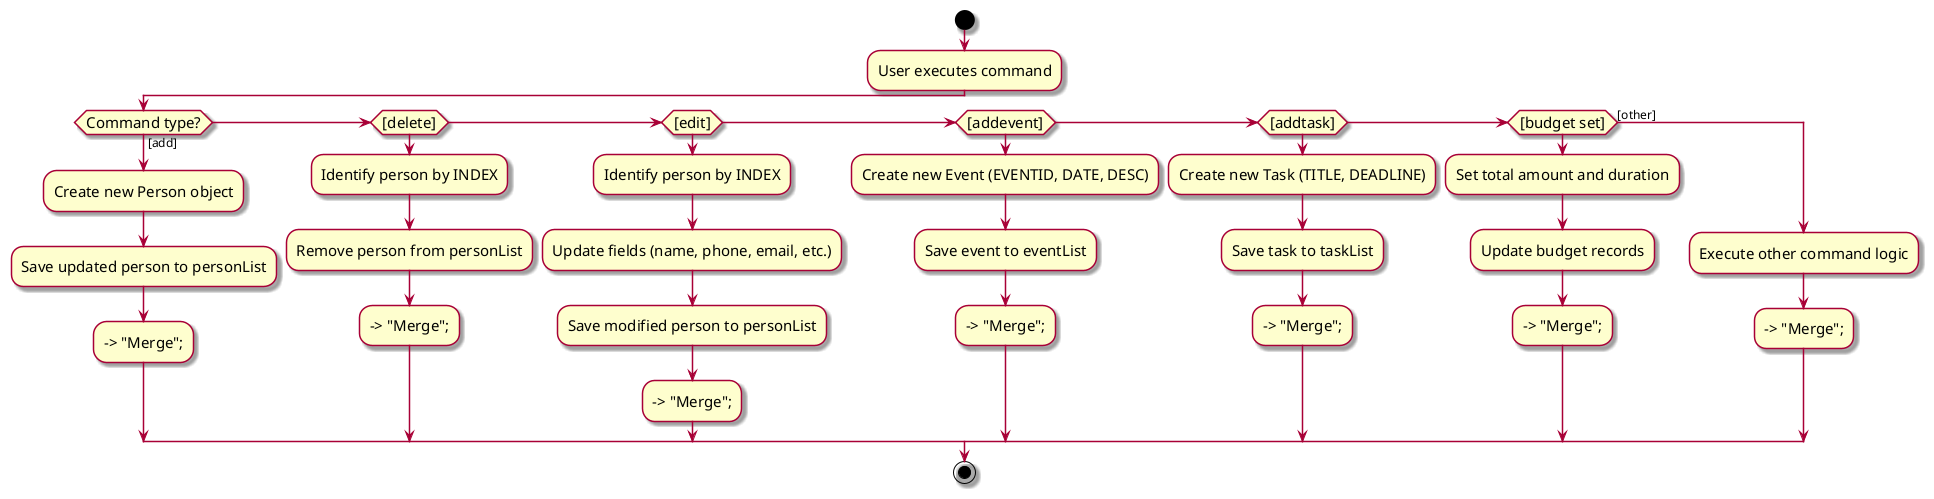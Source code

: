 @startuml
skin rose
skinparam ActivityFontSize 15
skinparam ArrowFontSize 12
start
:User executes command;

'Since the beta syntax does not support placing the condition outside the
'diamond we place it as the true branch instead.

if (Command type?) then ([add])
  :Create new Person object;
  :Save updated person to personList;
  --> "Merge";
elseif ([delete])
  :Identify person by INDEX;
  :Remove person from personList;
  --> "Merge";
elseif ([edit])
  :Identify person by INDEX;
  :Update fields (name, phone, email, etc.);
  :Save modified person to personList;
  --> "Merge";
elseif ([addevent])
  :Create new Event (EVENTID, DATE, DESC);
  :Save event to eventList;
  --> "Merge";
elseif ([addtask])
  :Create new Task (TITLE, DEADLINE);
  :Save task to taskList;
  --> "Merge";
elseif ([budget set])
  :Set total amount and duration;
  :Update budget records;
  --> "Merge";
else ([other])
  :Execute other command logic;
  --> "Merge";
endif

stop
@enduml
